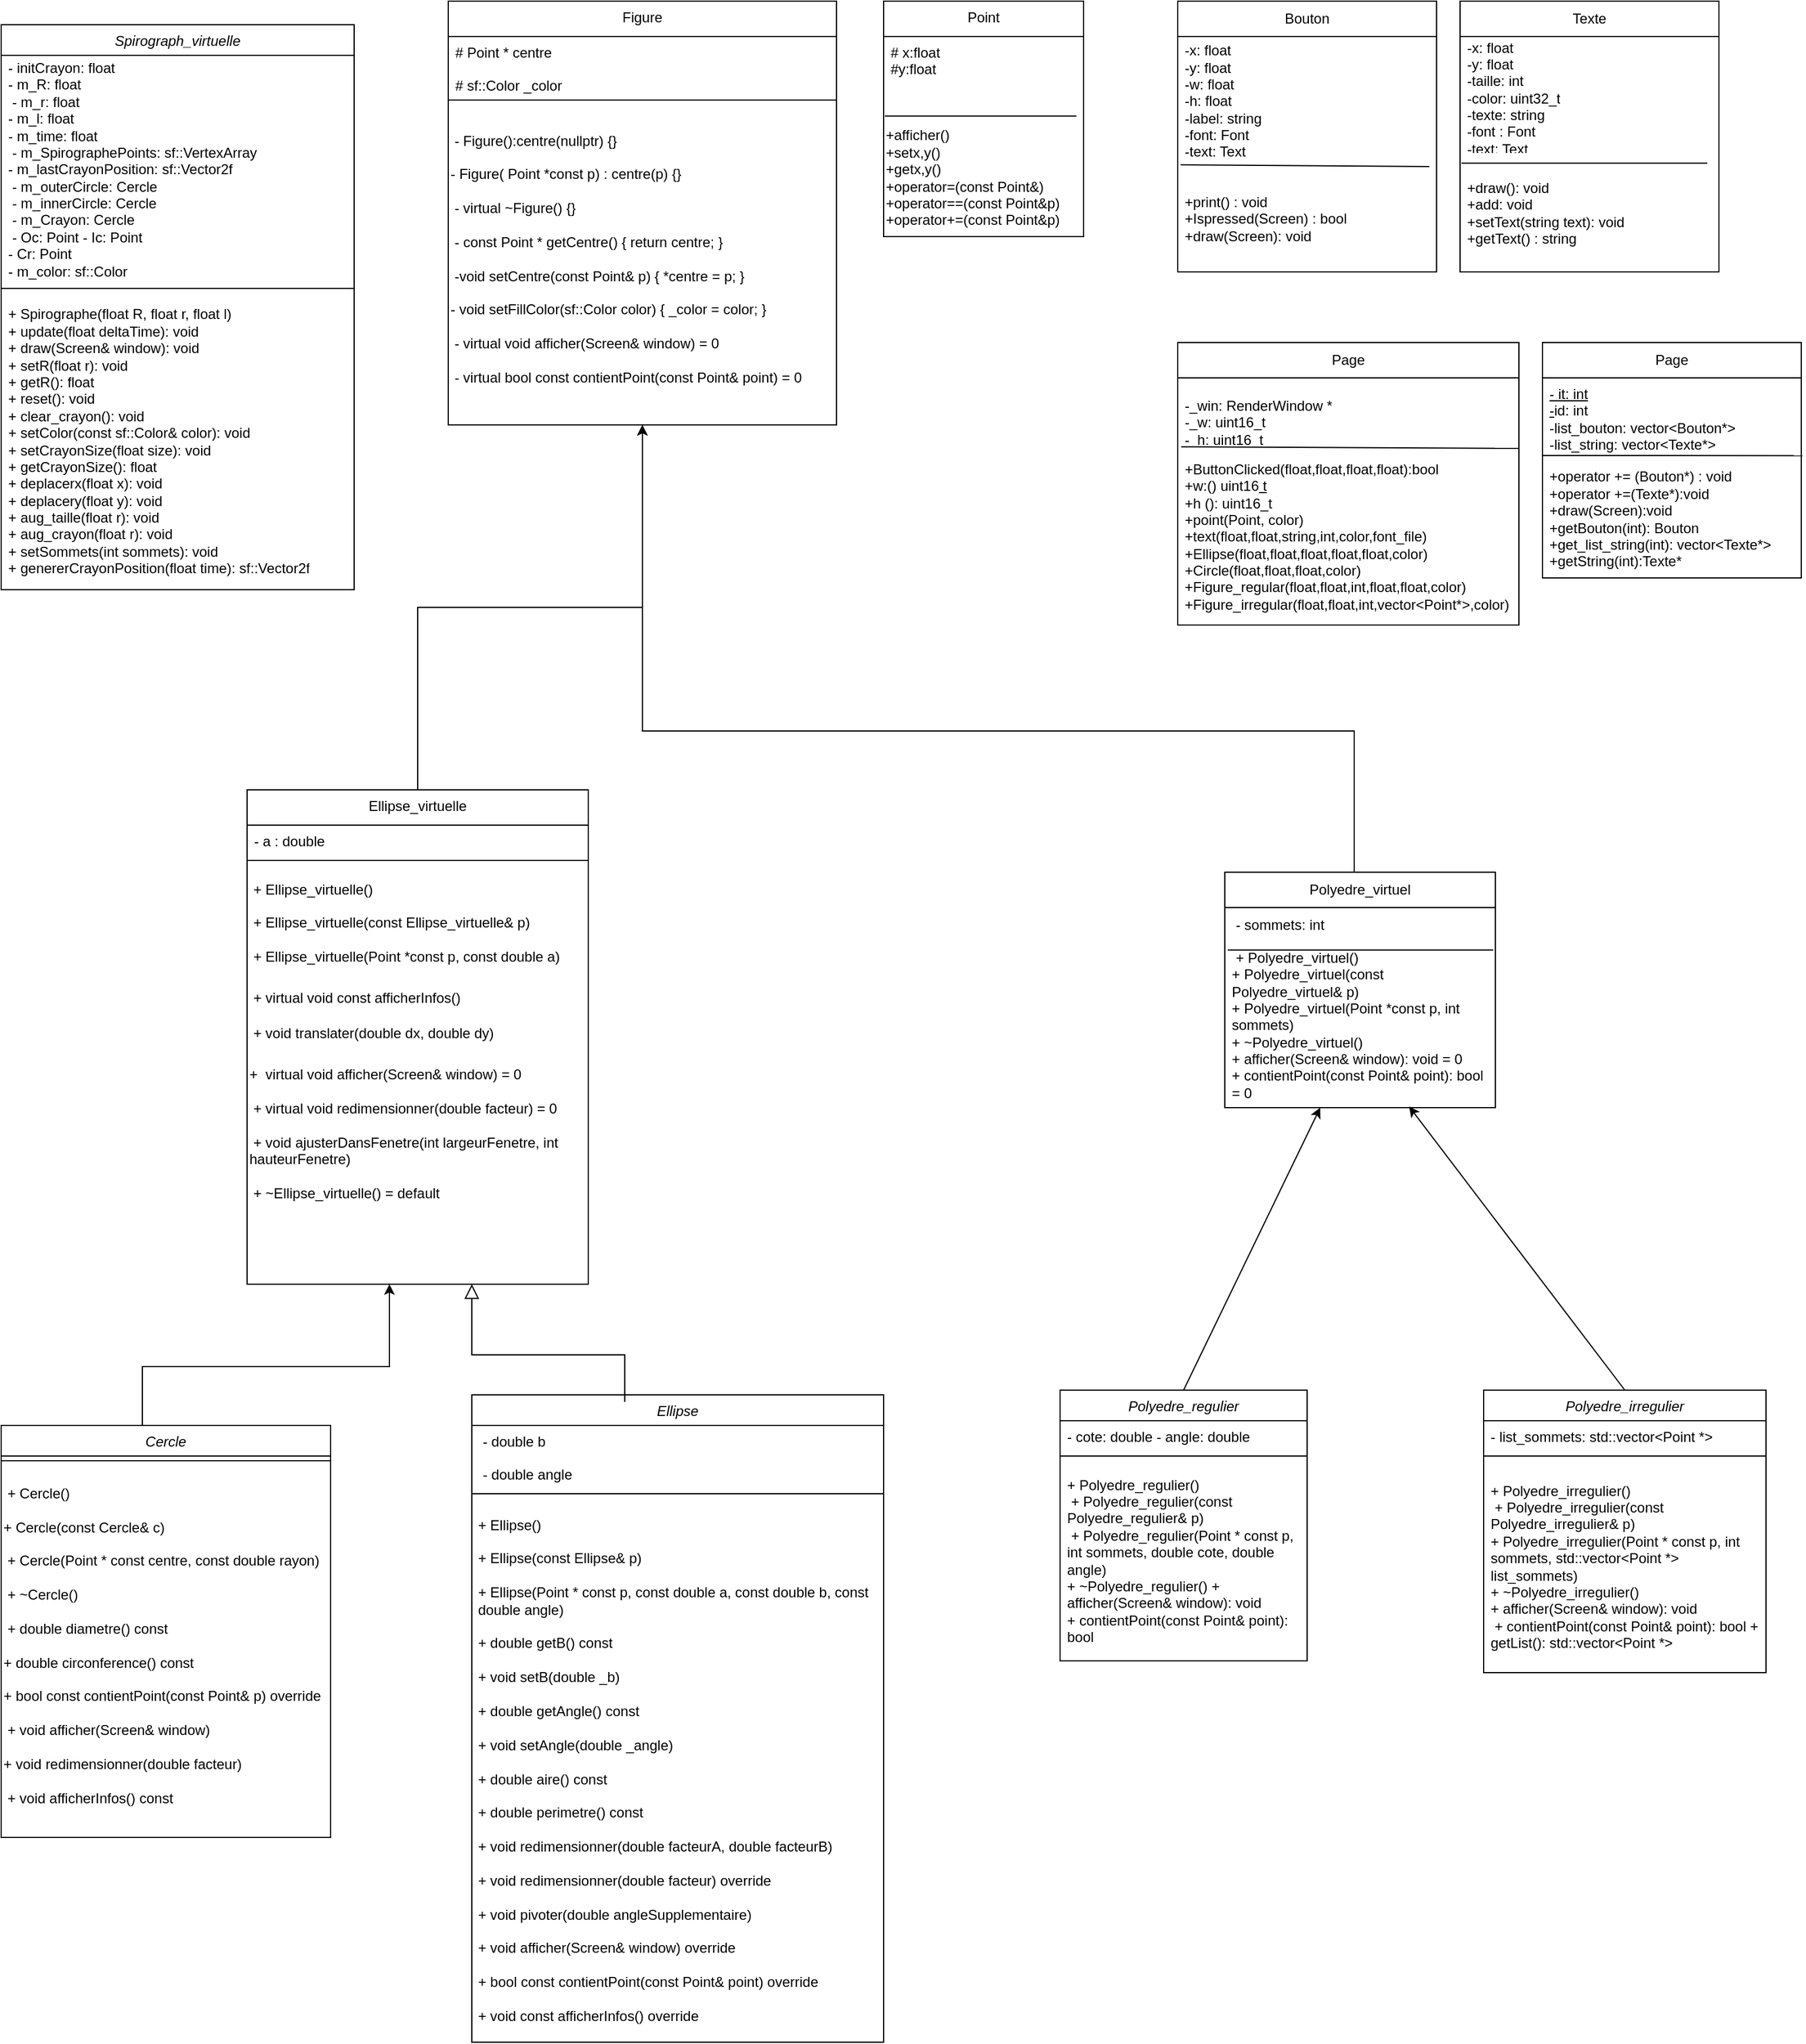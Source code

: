 <mxfile version="26.0.6">
  <diagram id="C5RBs43oDa-KdzZeNtuy" name="Page-1">
    <mxGraphModel dx="652" dy="792" grid="1" gridSize="10" guides="1" tooltips="1" connect="1" arrows="1" fold="1" page="1" pageScale="1" pageWidth="827" pageHeight="1169" math="0" shadow="0">
      <root>
        <mxCell id="WIyWlLk6GJQsqaUBKTNV-0" />
        <mxCell id="WIyWlLk6GJQsqaUBKTNV-1" parent="WIyWlLk6GJQsqaUBKTNV-0" />
        <mxCell id="zkfFHV4jXpPFQw0GAbJ--0" value="Spirograph_virtuelle" style="swimlane;fontStyle=2;align=center;verticalAlign=top;childLayout=stackLayout;horizontal=1;startSize=26;horizontalStack=0;resizeParent=1;resizeLast=0;collapsible=1;marginBottom=0;rounded=0;shadow=0;strokeWidth=1;" parent="WIyWlLk6GJQsqaUBKTNV-1" vertex="1">
          <mxGeometry x="60" y="40" width="300" height="480" as="geometry">
            <mxRectangle x="230" y="140" width="160" height="26" as="alternateBounds" />
          </mxGeometry>
        </mxCell>
        <mxCell id="Yk2aVxhonurAjU0q2a2b-47" value="&lt;font style=&quot;font-size: 12px;&quot;&gt;- initCrayon: float&amp;nbsp;&lt;/font&gt;&lt;div&gt;&lt;font style=&quot;font-size: 12px;&quot;&gt;- m_R: float&lt;/font&gt;&lt;/div&gt;&lt;div&gt;&lt;font style=&quot;font-size: 12px;&quot;&gt;&amp;nbsp;- m_r: float&amp;nbsp;&lt;/font&gt;&lt;/div&gt;&lt;div&gt;&lt;font style=&quot;font-size: 12px;&quot;&gt;- m_l: float&amp;nbsp;&lt;/font&gt;&lt;/div&gt;&lt;div&gt;&lt;font style=&quot;font-size: 12px;&quot;&gt;- m_time: float&lt;/font&gt;&lt;/div&gt;&lt;div&gt;&lt;font style=&quot;font-size: 12px;&quot;&gt;&amp;nbsp;- m_SpirographePoints: sf::VertexArray&amp;nbsp;&lt;/font&gt;&lt;/div&gt;&lt;div&gt;&lt;font style=&quot;font-size: 12px;&quot;&gt;- m_lastCrayonPosition: sf::Vector2f&lt;/font&gt;&lt;/div&gt;&lt;div&gt;&lt;font style=&quot;font-size: 12px;&quot;&gt;&amp;nbsp;- m_outerCircle: Cercle&lt;/font&gt;&lt;/div&gt;&lt;div&gt;&lt;font style=&quot;font-size: 12px;&quot;&gt;&amp;nbsp;- m_innerCircle: Cercle&lt;/font&gt;&lt;/div&gt;&lt;div&gt;&lt;font style=&quot;font-size: 12px;&quot;&gt;&amp;nbsp;- m_Crayon: Cercle&lt;/font&gt;&lt;/div&gt;&lt;div&gt;&lt;font style=&quot;font-size: 12px;&quot;&gt;&amp;nbsp;- Oc: Point - Ic: Point&amp;nbsp;&lt;/font&gt;&lt;/div&gt;&lt;div&gt;&lt;font style=&quot;font-size: 12px;&quot;&gt;- Cr: Point&amp;nbsp;&lt;/font&gt;&lt;/div&gt;&lt;div&gt;&lt;font style=&quot;font-size: 12px;&quot;&gt;- m_color: sf::Color&lt;/font&gt;&lt;/div&gt;" style="text;strokeColor=none;fillColor=none;align=left;verticalAlign=middle;spacingLeft=4;spacingRight=4;overflow=hidden;points=[[0,0.5],[1,0.5]];portConstraint=eastwest;rotatable=0;whiteSpace=wrap;html=1;" vertex="1" parent="zkfFHV4jXpPFQw0GAbJ--0">
          <mxGeometry y="26" width="300" height="194" as="geometry" />
        </mxCell>
        <mxCell id="zkfFHV4jXpPFQw0GAbJ--4" value="" style="line;html=1;strokeWidth=1;align=left;verticalAlign=middle;spacingTop=-1;spacingLeft=3;spacingRight=3;rotatable=0;labelPosition=right;points=[];portConstraint=eastwest;" parent="zkfFHV4jXpPFQw0GAbJ--0" vertex="1">
          <mxGeometry y="220" width="300" height="8" as="geometry" />
        </mxCell>
        <mxCell id="Yk2aVxhonurAjU0q2a2b-48" value="&lt;font style=&quot;font-size: 12px;&quot;&gt;+ Spirographe(float R, float r, float l)&amp;nbsp;&lt;/font&gt;&lt;div&gt;&lt;font style=&quot;font-size: 12px;&quot;&gt;+ update(float deltaTime): void&amp;nbsp;&lt;/font&gt;&lt;/div&gt;&lt;div&gt;&lt;font style=&quot;font-size: 12px;&quot;&gt;+ draw(Screen&amp;amp; window): void&amp;nbsp;&lt;/font&gt;&lt;/div&gt;&lt;div&gt;&lt;font style=&quot;font-size: 12px;&quot;&gt;+ setR(float r): void&amp;nbsp;&lt;/font&gt;&lt;/div&gt;&lt;div&gt;&lt;font style=&quot;font-size: 12px;&quot;&gt;+ getR(): float&amp;nbsp;&lt;/font&gt;&lt;/div&gt;&lt;div&gt;&lt;font style=&quot;font-size: 12px;&quot;&gt;+ reset(): void&amp;nbsp;&lt;/font&gt;&lt;/div&gt;&lt;div&gt;&lt;font style=&quot;font-size: 12px;&quot;&gt;+ clear_crayon(): void&amp;nbsp;&lt;/font&gt;&lt;/div&gt;&lt;div&gt;&lt;font style=&quot;font-size: 12px;&quot;&gt;+ setColor(const sf::Color&amp;amp; color): void&amp;nbsp;&lt;/font&gt;&lt;/div&gt;&lt;div&gt;&lt;font style=&quot;font-size: 12px;&quot;&gt;+ setCrayonSize(float size): void&amp;nbsp;&lt;/font&gt;&lt;/div&gt;&lt;div&gt;&lt;font style=&quot;font-size: 12px;&quot;&gt;+ getCrayonSize(): float&amp;nbsp;&lt;/font&gt;&lt;/div&gt;&lt;div&gt;&lt;font style=&quot;font-size: 12px;&quot;&gt;+ deplacerx(float x): void&amp;nbsp;&lt;/font&gt;&lt;/div&gt;&lt;div&gt;&lt;font style=&quot;font-size: 12px;&quot;&gt;+ deplacery(float y): void&amp;nbsp;&lt;/font&gt;&lt;/div&gt;&lt;div&gt;&lt;font style=&quot;font-size: 12px;&quot;&gt;+ aug_taille(float r): void&amp;nbsp;&lt;/font&gt;&lt;/div&gt;&lt;div&gt;&lt;font style=&quot;font-size: 12px;&quot;&gt;+ aug_crayon(float r): void&amp;nbsp;&lt;/font&gt;&lt;/div&gt;&lt;div&gt;&lt;font style=&quot;font-size: 12px;&quot;&gt;+ setSommets(int sommets): void&amp;nbsp;&lt;/font&gt;&lt;/div&gt;&lt;div&gt;&lt;font style=&quot;font-size: 12px;&quot;&gt;+ genererCrayonPosition(float time): sf::Vector2f&lt;/font&gt;&lt;/div&gt;" style="text;strokeColor=none;fillColor=none;align=left;verticalAlign=middle;spacingLeft=4;spacingRight=4;overflow=hidden;points=[[0,0.5],[1,0.5]];portConstraint=eastwest;rotatable=0;whiteSpace=wrap;html=1;" vertex="1" parent="zkfFHV4jXpPFQw0GAbJ--0">
          <mxGeometry y="228" width="300" height="252" as="geometry" />
        </mxCell>
        <mxCell id="zkfFHV4jXpPFQw0GAbJ--17" value="Figure" style="swimlane;fontStyle=0;align=center;verticalAlign=top;childLayout=stackLayout;horizontal=1;startSize=30;horizontalStack=0;resizeParent=1;resizeLast=0;collapsible=1;marginBottom=0;rounded=0;shadow=0;strokeWidth=1;" parent="WIyWlLk6GJQsqaUBKTNV-1" vertex="1">
          <mxGeometry x="440" y="20" width="330" height="360" as="geometry">
            <mxRectangle x="550" y="140" width="160" height="26" as="alternateBounds" />
          </mxGeometry>
        </mxCell>
        <mxCell id="GV9wKH8Hu66Jm4WteEqG-0" value="# Point * centre&#xa;&#xa;# sf::Color _color  &#xa;" style="text;align=left;verticalAlign=top;spacingLeft=4;spacingRight=4;overflow=hidden;rotatable=0;points=[[0,0.5],[1,0.5]];portConstraint=eastwest;" parent="zkfFHV4jXpPFQw0GAbJ--17" vertex="1">
          <mxGeometry y="30" width="330" height="50" as="geometry" />
        </mxCell>
        <mxCell id="zkfFHV4jXpPFQw0GAbJ--23" value="" style="line;html=1;strokeWidth=1;align=left;verticalAlign=middle;spacingTop=-1;spacingLeft=3;spacingRight=3;rotatable=0;labelPosition=right;points=[];portConstraint=eastwest;" parent="zkfFHV4jXpPFQw0GAbJ--17" vertex="1">
          <mxGeometry y="80" width="330" height="8" as="geometry" />
        </mxCell>
        <mxCell id="TqE--26rtmZtrufejqhl-34" value="&lt;div&gt;&amp;nbsp;-&amp;nbsp;&lt;span style=&quot;background-color: transparent; color: light-dark(rgb(0, 0, 0), rgb(255, 255, 255));&quot;&gt;Figure():centre(nullptr) {}&lt;/span&gt;&lt;/div&gt;&lt;div&gt;&amp;nbsp;&lt;/div&gt;&lt;div&gt;- Figure( Point *const p) : centre(p) {}&lt;/div&gt;&lt;div&gt;&lt;br&gt;&lt;/div&gt;&lt;div&gt;&amp;nbsp;- virtual ~Figure() {}&lt;/div&gt;&lt;div&gt;&lt;br&gt;&lt;/div&gt;&lt;div&gt;&amp;nbsp;-&lt;span style=&quot;background-color: transparent; color: light-dark(rgb(0, 0, 0), rgb(255, 255, 255));&quot;&gt;&amp;nbsp;&lt;/span&gt;&lt;span style=&quot;background-color: transparent; color: light-dark(rgb(0, 0, 0), rgb(255, 255, 255));&quot;&gt;const Point * getCentre() { return centre; }&lt;/span&gt;&lt;/div&gt;&lt;div&gt;&amp;nbsp;&lt;/div&gt;&lt;div&gt;&amp;nbsp;-void setCentre(const Point&amp;amp; p) { *centre = p; }&lt;/div&gt;&lt;div&gt;&amp;nbsp;&lt;/div&gt;&lt;div&gt;- void setFillColor(sf::Color color) { _color = color; }&lt;/div&gt;&lt;div&gt;&lt;br&gt;&lt;/div&gt;&lt;div&gt;&amp;nbsp;- virtual void afficher(Screen&amp;amp; window) = 0&lt;/div&gt;&lt;div&gt;&lt;br&gt;&lt;/div&gt;&lt;div&gt;&amp;nbsp;- virtual bool const contientPoint(const Point&amp;amp; point) = 0&lt;/div&gt;" style="text;html=1;align=left;verticalAlign=middle;whiteSpace=wrap;rounded=0;" parent="zkfFHV4jXpPFQw0GAbJ--17" vertex="1">
          <mxGeometry y="88" width="330" height="262" as="geometry" />
        </mxCell>
        <mxCell id="TUDsm-XgNNnCpX9dQ1m_-4" value="Ellipse" style="swimlane;fontStyle=2;align=center;verticalAlign=top;childLayout=stackLayout;horizontal=1;startSize=26;horizontalStack=0;resizeParent=1;resizeLast=0;collapsible=1;marginBottom=0;rounded=0;shadow=0;strokeWidth=1;" parent="WIyWlLk6GJQsqaUBKTNV-1" vertex="1">
          <mxGeometry x="460" y="1204" width="350" height="550" as="geometry">
            <mxRectangle x="230" y="140" width="160" height="26" as="alternateBounds" />
          </mxGeometry>
        </mxCell>
        <mxCell id="TUDsm-XgNNnCpX9dQ1m_-5" value=" - double b&#xa; &#xa; - double angle " style="text;align=left;verticalAlign=top;spacingLeft=4;spacingRight=4;overflow=hidden;rotatable=0;points=[[0,0.5],[1,0.5]];portConstraint=eastwest;" parent="TUDsm-XgNNnCpX9dQ1m_-4" vertex="1">
          <mxGeometry y="26" width="350" height="54" as="geometry" />
        </mxCell>
        <mxCell id="TUDsm-XgNNnCpX9dQ1m_-26" value="" style="endArrow=block;endSize=10;endFill=0;shadow=0;strokeWidth=1;rounded=0;curved=0;edgeStyle=elbowEdgeStyle;elbow=vertical;" parent="TUDsm-XgNNnCpX9dQ1m_-4" edge="1">
          <mxGeometry width="160" relative="1" as="geometry">
            <mxPoint x="130" y="6" as="sourcePoint" />
            <mxPoint y="-94" as="targetPoint" />
            <Array as="points">
              <mxPoint x="55" y="-34" />
              <mxPoint x="25" y="-534" />
            </Array>
          </mxGeometry>
        </mxCell>
        <mxCell id="TUDsm-XgNNnCpX9dQ1m_-9" value="" style="line;html=1;strokeWidth=1;align=left;verticalAlign=middle;spacingTop=-1;spacingLeft=3;spacingRight=3;rotatable=0;labelPosition=right;points=[];portConstraint=eastwest;" parent="TUDsm-XgNNnCpX9dQ1m_-4" vertex="1">
          <mxGeometry y="80" width="350" height="8" as="geometry" />
        </mxCell>
        <mxCell id="TqE--26rtmZtrufejqhl-29" value="&lt;div&gt;&amp;nbsp;+ Ellipse()&lt;/div&gt;&lt;div&gt;&lt;br&gt;&lt;/div&gt;&lt;div&gt;&amp;nbsp;+ Ellipse(const Ellipse&amp;amp; p)&lt;/div&gt;&lt;div&gt;&lt;br&gt;&lt;/div&gt;&lt;div&gt;&amp;nbsp;+ Ellipse(Point * const p, const double a, const double b, const&amp;nbsp; &amp;nbsp;double angle)&lt;/div&gt;&lt;div&gt;&lt;br&gt;&lt;/div&gt;&lt;div&gt;&lt;span style=&quot;background-color: transparent; color: light-dark(rgb(0, 0, 0), rgb(255, 255, 255));&quot;&gt;&amp;nbsp;+ double getB() const&lt;/span&gt;&lt;/div&gt;&lt;div&gt;&lt;br&gt;&lt;/div&gt;&lt;div&gt;&amp;nbsp;+ void setB(double _b)&lt;/div&gt;&lt;div&gt;&lt;br&gt;&lt;/div&gt;&lt;div&gt;&amp;nbsp;+ double getAngle() const&lt;/div&gt;&lt;div&gt;&lt;br&gt;&lt;/div&gt;&lt;div&gt;&amp;nbsp;+ void setAngle(double _angle)&lt;/div&gt;&lt;div&gt;&lt;span style=&quot;background-color: transparent; color: light-dark(rgb(0, 0, 0), rgb(255, 255, 255));&quot;&gt;&lt;br&gt;&lt;/span&gt;&lt;/div&gt;&lt;div&gt;&lt;span style=&quot;background-color: transparent; color: light-dark(rgb(0, 0, 0), rgb(255, 255, 255));&quot;&gt;&amp;nbsp;+ double aire() const&lt;/span&gt;&lt;/div&gt;&lt;div&gt;&lt;br&gt;&lt;/div&gt;&lt;div&gt;&amp;nbsp;+ double perimetre() const&lt;/div&gt;&lt;div&gt;&lt;br&gt;&lt;/div&gt;&lt;div&gt;&amp;nbsp;+ void redimensionner(double facteurA, double facteurB)&lt;/div&gt;&lt;div&gt;&lt;br&gt;&lt;/div&gt;&lt;div&gt;&amp;nbsp;+ void redimensionner(double facteur) override&lt;/div&gt;&lt;div&gt;&lt;br&gt;&lt;/div&gt;&lt;div&gt;&amp;nbsp;+ void pivoter(double angleSupplementaire)&lt;/div&gt;&lt;div&gt;&lt;br&gt;&lt;/div&gt;&lt;div&gt;&amp;nbsp;+ void afficher(Screen&amp;amp; window) override&lt;/div&gt;&lt;div&gt;&lt;br&gt;&lt;/div&gt;&lt;div&gt;&amp;nbsp;+ bool const contientPoint(const Point&amp;amp; point) override&lt;/div&gt;&lt;div&gt;&lt;br&gt;&lt;/div&gt;&lt;div&gt;&amp;nbsp;+ void const afficherInfos() override&lt;/div&gt;" style="text;html=1;align=left;verticalAlign=middle;whiteSpace=wrap;rounded=0;" parent="TUDsm-XgNNnCpX9dQ1m_-4" vertex="1">
          <mxGeometry y="88" width="350" height="462" as="geometry" />
        </mxCell>
        <mxCell id="TUDsm-XgNNnCpX9dQ1m_-42" style="edgeStyle=orthogonalEdgeStyle;rounded=0;orthogonalLoop=1;jettySize=auto;html=1;exitX=0.425;exitY=0.001;exitDx=0;exitDy=0;exitPerimeter=0;" parent="WIyWlLk6GJQsqaUBKTNV-1" source="TUDsm-XgNNnCpX9dQ1m_-11" edge="1">
          <mxGeometry relative="1" as="geometry">
            <mxPoint x="390" y="1110" as="targetPoint" />
            <Array as="points">
              <mxPoint x="180" y="1180" />
              <mxPoint x="390" y="1180" />
            </Array>
            <mxPoint x="180" y="1210" as="sourcePoint" />
          </mxGeometry>
        </mxCell>
        <mxCell id="TUDsm-XgNNnCpX9dQ1m_-11" value="Cercle" style="swimlane;fontStyle=2;align=center;verticalAlign=top;childLayout=stackLayout;horizontal=1;startSize=26;horizontalStack=0;resizeParent=1;resizeLast=0;collapsible=1;marginBottom=0;rounded=0;shadow=0;strokeWidth=1;" parent="WIyWlLk6GJQsqaUBKTNV-1" vertex="1">
          <mxGeometry x="60" y="1230" width="280" height="350" as="geometry">
            <mxRectangle x="230" y="140" width="160" height="26" as="alternateBounds" />
          </mxGeometry>
        </mxCell>
        <mxCell id="TUDsm-XgNNnCpX9dQ1m_-13" value="" style="line;html=1;strokeWidth=1;align=left;verticalAlign=middle;spacingTop=-1;spacingLeft=3;spacingRight=3;rotatable=0;labelPosition=right;points=[];portConstraint=eastwest;" parent="TUDsm-XgNNnCpX9dQ1m_-11" vertex="1">
          <mxGeometry y="26" width="280" height="8" as="geometry" />
        </mxCell>
        <mxCell id="TqE--26rtmZtrufejqhl-30" value="&lt;div&gt;&amp;nbsp;&lt;span style=&quot;background-color: transparent; color: light-dark(rgb(0, 0, 0), rgb(255, 255, 255));&quot;&gt;+ Cercle()&lt;/span&gt;&lt;/div&gt;&lt;div&gt;&amp;nbsp;&lt;/div&gt;&lt;div&gt;+ Cercle(const Cercle&amp;amp; c)&lt;/div&gt;&lt;div&gt;&lt;br&gt;&lt;/div&gt;&lt;div&gt;&amp;nbsp;+ Cercle(Point * const centre, const double rayon)&lt;/div&gt;&lt;div&gt;&lt;br&gt;&lt;/div&gt;&lt;div&gt;&amp;nbsp;+ ~Cercle()&lt;/div&gt;&lt;div&gt;&lt;div&gt;&lt;br&gt;&lt;/div&gt;&lt;div&gt;&amp;nbsp;+ double diametre() const&lt;/div&gt;&lt;div&gt;&amp;nbsp;&lt;/div&gt;&lt;div&gt;+ double circonference() const&lt;/div&gt;&lt;div&gt;&amp;nbsp;&lt;/div&gt;&lt;div&gt;+ bool const contientPoint(const Point&amp;amp; p) override&lt;/div&gt;&lt;/div&gt;&lt;div&gt;&lt;div&gt;&lt;br&gt;&lt;/div&gt;&lt;div&gt;&amp;nbsp;+ void afficher(Screen&amp;amp; window)&lt;/div&gt;&lt;div&gt;&lt;span style=&quot;background-color: transparent; color: light-dark(rgb(0, 0, 0), rgb(255, 255, 255));&quot;&gt;&amp;nbsp;&lt;/span&gt;&lt;/div&gt;&lt;div&gt;&lt;span style=&quot;background-color: transparent; color: light-dark(rgb(0, 0, 0), rgb(255, 255, 255));&quot;&gt;+ void redimensionner(double facteur)&lt;/span&gt;&lt;/div&gt;&lt;div&gt;&lt;span style=&quot;background-color: transparent; color: light-dark(rgb(0, 0, 0), rgb(255, 255, 255));&quot;&gt;&lt;br&gt;&lt;/span&gt;&lt;/div&gt;&lt;div&gt;&lt;span style=&quot;background-color: transparent; color: light-dark(rgb(0, 0, 0), rgb(255, 255, 255));&quot;&gt;&amp;nbsp;+ void afficherInfos() const&lt;/span&gt;&lt;/div&gt;&lt;/div&gt;" style="text;html=1;align=left;verticalAlign=middle;whiteSpace=wrap;rounded=0;" parent="TUDsm-XgNNnCpX9dQ1m_-11" vertex="1">
          <mxGeometry y="34" width="280" height="306" as="geometry" />
        </mxCell>
        <mxCell id="TUDsm-XgNNnCpX9dQ1m_-37" value="Point" style="swimlane;fontStyle=0;align=center;verticalAlign=top;childLayout=stackLayout;horizontal=1;startSize=30;horizontalStack=0;resizeParent=1;resizeLast=0;collapsible=1;marginBottom=0;rounded=0;shadow=0;strokeWidth=1;" parent="WIyWlLk6GJQsqaUBKTNV-1" vertex="1">
          <mxGeometry x="810" y="20" width="170" height="200" as="geometry">
            <mxRectangle x="550" y="140" width="160" height="26" as="alternateBounds" />
          </mxGeometry>
        </mxCell>
        <mxCell id="TUDsm-XgNNnCpX9dQ1m_-38" value="# x:float&#xa;#y:float" style="text;align=left;verticalAlign=top;spacingLeft=4;spacingRight=4;overflow=hidden;rotatable=0;points=[[0,0.5],[1,0.5]];portConstraint=eastwest;" parent="TUDsm-XgNNnCpX9dQ1m_-37" vertex="1">
          <mxGeometry y="30" width="170" height="70" as="geometry" />
        </mxCell>
        <mxCell id="Yk2aVxhonurAjU0q2a2b-14" value="+afficher()&lt;div&gt;+setx,y()&lt;/div&gt;&lt;div&gt;+getx,y()&lt;/div&gt;&lt;div&gt;+operator=(const Point&amp;amp;)&lt;/div&gt;&lt;div&gt;+operator==(const Point&amp;amp;p)&lt;/div&gt;&lt;div&gt;+operator+=(const Point&amp;amp;p)&lt;/div&gt;" style="text;html=1;align=left;verticalAlign=middle;resizable=0;points=[];autosize=1;strokeColor=none;fillColor=none;" vertex="1" parent="TUDsm-XgNNnCpX9dQ1m_-37">
          <mxGeometry y="100" width="170" height="100" as="geometry" />
        </mxCell>
        <mxCell id="Yk2aVxhonurAjU0q2a2b-45" value="" style="endArrow=none;html=1;rounded=0;exitX=0.006;exitY=-0.024;exitDx=0;exitDy=0;exitPerimeter=0;entryX=0.964;entryY=-0.024;entryDx=0;entryDy=0;entryPerimeter=0;" edge="1" parent="TUDsm-XgNNnCpX9dQ1m_-37" source="Yk2aVxhonurAjU0q2a2b-14" target="Yk2aVxhonurAjU0q2a2b-14">
          <mxGeometry width="50" height="50" relative="1" as="geometry">
            <mxPoint x="370" y="410" as="sourcePoint" />
            <mxPoint x="420" y="360" as="targetPoint" />
          </mxGeometry>
        </mxCell>
        <mxCell id="_BAvB3OfVpKcY2HnQEDT-3" value="Polyedre_irregulier" style="swimlane;fontStyle=2;align=center;verticalAlign=top;childLayout=stackLayout;horizontal=1;startSize=26;horizontalStack=0;resizeParent=1;resizeLast=0;collapsible=1;marginBottom=0;rounded=0;shadow=0;strokeWidth=1;" parent="WIyWlLk6GJQsqaUBKTNV-1" vertex="1">
          <mxGeometry x="1320" y="1200" width="240" height="240" as="geometry">
            <mxRectangle x="230" y="140" width="160" height="26" as="alternateBounds" />
          </mxGeometry>
        </mxCell>
        <mxCell id="_BAvB3OfVpKcY2HnQEDT-4" value="- list_sommets: std::vector&lt;Point *&gt;" style="text;align=left;verticalAlign=top;spacingLeft=4;spacingRight=4;overflow=hidden;rotatable=0;points=[[0,0.5],[1,0.5]];portConstraint=eastwest;" parent="_BAvB3OfVpKcY2HnQEDT-3" vertex="1">
          <mxGeometry y="26" width="240" height="26" as="geometry" />
        </mxCell>
        <mxCell id="_BAvB3OfVpKcY2HnQEDT-5" value="" style="line;html=1;strokeWidth=1;align=left;verticalAlign=middle;spacingTop=-1;spacingLeft=3;spacingRight=3;rotatable=0;labelPosition=right;points=[];portConstraint=eastwest;" parent="_BAvB3OfVpKcY2HnQEDT-3" vertex="1">
          <mxGeometry y="52" width="240" height="8" as="geometry" />
        </mxCell>
        <mxCell id="Yk2aVxhonurAjU0q2a2b-40" value="&lt;font style=&quot;font-size: 12px;&quot;&gt;+ Polyedre_irregulier()&lt;/font&gt;&lt;div&gt;&lt;font style=&quot;font-size: 12px;&quot;&gt;&amp;nbsp;+ Polyedre_irregulier(const Polyedre_irregulier&amp;amp; p)&amp;nbsp;&lt;/font&gt;&lt;/div&gt;&lt;div&gt;&lt;font style=&quot;font-size: 12px;&quot;&gt;+ Polyedre_irregulier(Point * const p, int sommets, std::vector&amp;lt;Point *&amp;gt; list_sommets)&amp;nbsp;&lt;/font&gt;&lt;/div&gt;&lt;div&gt;&lt;font style=&quot;font-size: 12px;&quot;&gt;+ ~Polyedre_irregulier()&amp;nbsp;&lt;/font&gt;&lt;/div&gt;&lt;div&gt;&lt;font style=&quot;font-size: 12px;&quot;&gt;+ afficher(Screen&amp;amp; window): void&lt;/font&gt;&lt;/div&gt;&lt;div&gt;&lt;font style=&quot;font-size: 12px;&quot;&gt;&amp;nbsp;+ contientPoint(const Point&amp;amp; point): bool + getList(): std::vector&amp;lt;Point *&amp;gt;&lt;/font&gt;&lt;/div&gt;" style="text;strokeColor=none;fillColor=none;align=left;verticalAlign=middle;spacingLeft=4;spacingRight=4;overflow=hidden;points=[[0,0.5],[1,0.5]];portConstraint=eastwest;rotatable=0;whiteSpace=wrap;html=1;" vertex="1" parent="_BAvB3OfVpKcY2HnQEDT-3">
          <mxGeometry y="60" width="240" height="180" as="geometry" />
        </mxCell>
        <mxCell id="Yk2aVxhonurAjU0q2a2b-36" style="edgeStyle=none;rounded=0;orthogonalLoop=1;jettySize=auto;html=1;exitX=0.5;exitY=0;exitDx=0;exitDy=0;" edge="1" parent="WIyWlLk6GJQsqaUBKTNV-1" source="_BAvB3OfVpKcY2HnQEDT-6" target="Yk2aVxhonurAjU0q2a2b-19">
          <mxGeometry relative="1" as="geometry" />
        </mxCell>
        <mxCell id="_BAvB3OfVpKcY2HnQEDT-6" value="Polyedre_regulier" style="swimlane;fontStyle=2;align=center;verticalAlign=top;childLayout=stackLayout;horizontal=1;startSize=26;horizontalStack=0;resizeParent=1;resizeLast=0;collapsible=1;marginBottom=0;rounded=0;shadow=0;strokeWidth=1;" parent="WIyWlLk6GJQsqaUBKTNV-1" vertex="1">
          <mxGeometry x="960" y="1200" width="210" height="230" as="geometry">
            <mxRectangle x="230" y="140" width="160" height="26" as="alternateBounds" />
          </mxGeometry>
        </mxCell>
        <mxCell id="_BAvB3OfVpKcY2HnQEDT-7" value="- cote: double - angle: double &#xa;" style="text;align=left;verticalAlign=top;spacingLeft=4;spacingRight=4;overflow=hidden;rotatable=0;points=[[0,0.5],[1,0.5]];portConstraint=eastwest;" parent="_BAvB3OfVpKcY2HnQEDT-6" vertex="1">
          <mxGeometry y="26" width="210" height="26" as="geometry" />
        </mxCell>
        <mxCell id="_BAvB3OfVpKcY2HnQEDT-8" value="" style="line;html=1;strokeWidth=1;align=left;verticalAlign=middle;spacingTop=-1;spacingLeft=3;spacingRight=3;rotatable=0;labelPosition=right;points=[];portConstraint=eastwest;" parent="_BAvB3OfVpKcY2HnQEDT-6" vertex="1">
          <mxGeometry y="52" width="210" height="8" as="geometry" />
        </mxCell>
        <mxCell id="Yk2aVxhonurAjU0q2a2b-39" value="&lt;div&gt;&lt;font style=&quot;font-size: 12px;&quot;&gt;+ Polyedre_regulier()&lt;/font&gt;&lt;/div&gt;&lt;div&gt;&lt;font style=&quot;font-size: 12px;&quot;&gt;&amp;nbsp;+ Polyedre_regulier(const Polyedre_regulier&amp;amp; p)&lt;/font&gt;&lt;/div&gt;&lt;div&gt;&lt;font style=&quot;font-size: 12px;&quot;&gt;&amp;nbsp;+ Polyedre_regulier(Point * const p, int sommets, double cote, double angle)&amp;nbsp;&lt;/font&gt;&lt;/div&gt;&lt;div&gt;&lt;font style=&quot;font-size: 12px;&quot;&gt;+ ~Polyedre_regulier() + afficher(Screen&amp;amp; window): void&amp;nbsp;&lt;/font&gt;&lt;/div&gt;&lt;div&gt;&lt;font style=&quot;font-size: 12px;&quot;&gt;+ contientPoint(const Point&amp;amp; point): bool&lt;/font&gt;&lt;/div&gt;" style="text;strokeColor=none;fillColor=none;align=left;verticalAlign=middle;spacingLeft=4;spacingRight=4;overflow=hidden;points=[[0,0.5],[1,0.5]];portConstraint=eastwest;rotatable=0;whiteSpace=wrap;html=1;" vertex="1" parent="_BAvB3OfVpKcY2HnQEDT-6">
          <mxGeometry y="60" width="210" height="170" as="geometry" />
        </mxCell>
        <mxCell id="_BAvB3OfVpKcY2HnQEDT-36" style="edgeStyle=orthogonalEdgeStyle;rounded=0;orthogonalLoop=1;jettySize=auto;html=1;exitX=0.5;exitY=0;exitDx=0;exitDy=0;entryX=0.5;entryY=1;entryDx=0;entryDy=0;" parent="WIyWlLk6GJQsqaUBKTNV-1" source="_BAvB3OfVpKcY2HnQEDT-19" target="zkfFHV4jXpPFQw0GAbJ--17" edge="1">
          <mxGeometry relative="1" as="geometry" />
        </mxCell>
        <mxCell id="_BAvB3OfVpKcY2HnQEDT-19" value="Ellipse_virtuelle" style="swimlane;fontStyle=0;align=center;verticalAlign=top;childLayout=stackLayout;horizontal=1;startSize=30;horizontalStack=0;resizeParent=1;resizeLast=0;collapsible=1;marginBottom=0;rounded=0;shadow=0;strokeWidth=1;" parent="WIyWlLk6GJQsqaUBKTNV-1" vertex="1">
          <mxGeometry x="269" y="690" width="290" height="420" as="geometry">
            <mxRectangle x="550" y="140" width="160" height="26" as="alternateBounds" />
          </mxGeometry>
        </mxCell>
        <mxCell id="_BAvB3OfVpKcY2HnQEDT-20" value="- a : double" style="text;align=left;verticalAlign=top;spacingLeft=4;spacingRight=4;overflow=hidden;rotatable=0;points=[[0,0.5],[1,0.5]];portConstraint=eastwest;" parent="_BAvB3OfVpKcY2HnQEDT-19" vertex="1">
          <mxGeometry y="30" width="290" height="26" as="geometry" />
        </mxCell>
        <mxCell id="_BAvB3OfVpKcY2HnQEDT-21" value="" style="line;html=1;strokeWidth=1;align=left;verticalAlign=middle;spacingTop=-1;spacingLeft=3;spacingRight=3;rotatable=0;labelPosition=right;points=[];portConstraint=eastwest;" parent="_BAvB3OfVpKcY2HnQEDT-19" vertex="1">
          <mxGeometry y="56" width="290" height="8" as="geometry" />
        </mxCell>
        <mxCell id="TqE--26rtmZtrufejqhl-24" value="&lt;div&gt;&amp;nbsp;+ Ellipse_virtuelle()&lt;/div&gt;&lt;div&gt;&lt;br&gt;&lt;/div&gt;&lt;div&gt;&amp;nbsp;+ Ellipse_virtuelle(const Ellipse_virtuelle&amp;amp; p)&lt;/div&gt;&lt;div&gt;&lt;br&gt;&lt;/div&gt;&lt;div&gt;&amp;nbsp;+ Ellipse_virtuelle(Point *const p, const double a)&lt;/div&gt;" style="text;html=1;align=left;verticalAlign=middle;whiteSpace=wrap;rounded=0;" parent="_BAvB3OfVpKcY2HnQEDT-19" vertex="1">
          <mxGeometry y="64" width="290" height="98" as="geometry" />
        </mxCell>
        <mxCell id="TqE--26rtmZtrufejqhl-18" value="&amp;nbsp;+ virtual void const afficherInfos()" style="text;html=1;align=left;verticalAlign=middle;whiteSpace=wrap;rounded=0;" parent="_BAvB3OfVpKcY2HnQEDT-19" vertex="1">
          <mxGeometry y="162" width="290" height="30" as="geometry" />
        </mxCell>
        <mxCell id="TqE--26rtmZtrufejqhl-14" value="&amp;nbsp;+ void translater(double dx, double dy)" style="text;html=1;align=left;verticalAlign=middle;whiteSpace=wrap;rounded=0;" parent="_BAvB3OfVpKcY2HnQEDT-19" vertex="1">
          <mxGeometry y="192" width="290" height="30" as="geometry" />
        </mxCell>
        <mxCell id="TqE--26rtmZtrufejqhl-25" value="&lt;div&gt;&lt;span style=&quot;background-color: transparent; color: light-dark(rgb(0, 0, 0), rgb(255, 255, 255));&quot;&gt;&lt;br&gt;&lt;/span&gt;&lt;/div&gt;&lt;div&gt;&lt;span style=&quot;background-color: transparent; color: light-dark(rgb(0, 0, 0), rgb(255, 255, 255));&quot;&gt;+&amp;nbsp; virtual void afficher(Screen&amp;amp; window) = 0&lt;/span&gt;&lt;/div&gt;&lt;div&gt;&lt;br&gt;&lt;/div&gt;&lt;div&gt;&amp;nbsp;+ virtual void redimensionner(double facteur) = 0&lt;/div&gt;&lt;div&gt;&amp;nbsp;&lt;/div&gt;&lt;div&gt;&amp;nbsp;+ void ajusterDansFenetre(int largeurFenetre, int hauteurFenetre)&lt;/div&gt;&lt;div&gt;&amp;nbsp;&lt;/div&gt;&lt;div&gt;&amp;nbsp;+ ~Ellipse_virtuelle() = default&lt;/div&gt;" style="text;html=1;align=left;verticalAlign=middle;whiteSpace=wrap;rounded=0;" parent="_BAvB3OfVpKcY2HnQEDT-19" vertex="1">
          <mxGeometry y="222" width="290" height="126" as="geometry" />
        </mxCell>
        <mxCell id="Yk2aVxhonurAjU0q2a2b-0" value="Bouton" style="swimlane;fontStyle=0;childLayout=stackLayout;horizontal=1;startSize=30;horizontalStack=0;resizeParent=1;resizeParentMax=0;resizeLast=0;collapsible=1;marginBottom=0;whiteSpace=wrap;html=1;" vertex="1" parent="WIyWlLk6GJQsqaUBKTNV-1">
          <mxGeometry x="1060" y="20" width="220" height="230" as="geometry" />
        </mxCell>
        <mxCell id="Yk2aVxhonurAjU0q2a2b-1" value="-x: float&lt;div&gt;-y: float&lt;/div&gt;&lt;div&gt;-w: float&lt;/div&gt;&lt;div&gt;-h: float&lt;/div&gt;&lt;div&gt;-label: string&lt;/div&gt;&lt;div&gt;-font: Font&lt;/div&gt;&lt;div&gt;-text: Text&lt;/div&gt;" style="text;strokeColor=none;fillColor=none;align=left;verticalAlign=middle;spacingLeft=4;spacingRight=4;overflow=hidden;points=[[0,0.5],[1,0.5]];portConstraint=eastwest;rotatable=0;whiteSpace=wrap;html=1;" vertex="1" parent="Yk2aVxhonurAjU0q2a2b-0">
          <mxGeometry y="30" width="220" height="110" as="geometry" />
        </mxCell>
        <mxCell id="Yk2aVxhonurAjU0q2a2b-2" value="+print() : void&lt;div&gt;+Ispressed(Screen) : bool&lt;/div&gt;&lt;div&gt;+draw(Screen): void&lt;/div&gt;" style="text;strokeColor=none;fillColor=none;align=left;verticalAlign=middle;spacingLeft=4;spacingRight=4;overflow=hidden;points=[[0,0.5],[1,0.5]];portConstraint=eastwest;rotatable=0;whiteSpace=wrap;html=1;" vertex="1" parent="Yk2aVxhonurAjU0q2a2b-0">
          <mxGeometry y="140" width="220" height="90" as="geometry" />
        </mxCell>
        <mxCell id="Yk2aVxhonurAjU0q2a2b-44" value="" style="endArrow=none;html=1;rounded=0;exitX=0.011;exitY=-0.011;exitDx=0;exitDy=0;exitPerimeter=0;entryX=0.972;entryY=0.005;entryDx=0;entryDy=0;entryPerimeter=0;" edge="1" parent="Yk2aVxhonurAjU0q2a2b-0" source="Yk2aVxhonurAjU0q2a2b-2" target="Yk2aVxhonurAjU0q2a2b-2">
          <mxGeometry width="50" height="50" relative="1" as="geometry">
            <mxPoint x="120" y="410" as="sourcePoint" />
            <mxPoint x="170" y="360" as="targetPoint" />
          </mxGeometry>
        </mxCell>
        <mxCell id="Yk2aVxhonurAjU0q2a2b-5" value="Texte" style="swimlane;fontStyle=0;childLayout=stackLayout;horizontal=1;startSize=30;horizontalStack=0;resizeParent=1;resizeParentMax=0;resizeLast=0;collapsible=1;marginBottom=0;whiteSpace=wrap;html=1;" vertex="1" parent="WIyWlLk6GJQsqaUBKTNV-1">
          <mxGeometry x="1300" y="20" width="220" height="230" as="geometry" />
        </mxCell>
        <mxCell id="Yk2aVxhonurAjU0q2a2b-6" value="-x: float&lt;div&gt;-y: float&lt;/div&gt;&lt;div&gt;-taille: int&lt;br&gt;&lt;/div&gt;&lt;div&gt;-color: uint32_t&lt;/div&gt;&lt;div&gt;-texte: string&lt;/div&gt;&lt;div&gt;-font : Font&lt;/div&gt;&lt;div&gt;-text: Text&lt;/div&gt;" style="text;strokeColor=none;fillColor=none;align=left;verticalAlign=middle;spacingLeft=4;spacingRight=4;overflow=hidden;points=[[0,0.5],[1,0.5]];portConstraint=eastwest;rotatable=0;whiteSpace=wrap;html=1;" vertex="1" parent="Yk2aVxhonurAjU0q2a2b-5">
          <mxGeometry y="30" width="220" height="100" as="geometry" />
        </mxCell>
        <mxCell id="Yk2aVxhonurAjU0q2a2b-7" value="+draw(): void&lt;div&gt;+add: void&lt;/div&gt;&lt;div&gt;+setText(string text): void&lt;/div&gt;&lt;div&gt;+getText() : string&lt;/div&gt;" style="text;strokeColor=none;fillColor=none;align=left;verticalAlign=middle;spacingLeft=4;spacingRight=4;overflow=hidden;points=[[0,0.5],[1,0.5]];portConstraint=eastwest;rotatable=0;whiteSpace=wrap;html=1;" vertex="1" parent="Yk2aVxhonurAjU0q2a2b-5">
          <mxGeometry y="130" width="220" height="100" as="geometry" />
        </mxCell>
        <mxCell id="Yk2aVxhonurAjU0q2a2b-46" value="" style="endArrow=none;html=1;rounded=0;exitX=0.005;exitY=0.076;exitDx=0;exitDy=0;exitPerimeter=0;entryX=0.955;entryY=0.076;entryDx=0;entryDy=0;entryPerimeter=0;" edge="1" parent="Yk2aVxhonurAjU0q2a2b-5" source="Yk2aVxhonurAjU0q2a2b-7" target="Yk2aVxhonurAjU0q2a2b-7">
          <mxGeometry width="50" height="50" relative="1" as="geometry">
            <mxPoint x="-120" y="410" as="sourcePoint" />
            <mxPoint x="-70" y="360" as="targetPoint" />
          </mxGeometry>
        </mxCell>
        <mxCell id="Yk2aVxhonurAjU0q2a2b-8" value="Page" style="swimlane;fontStyle=0;childLayout=stackLayout;horizontal=1;startSize=30;horizontalStack=0;resizeParent=1;resizeParentMax=0;resizeLast=0;collapsible=1;marginBottom=0;whiteSpace=wrap;html=1;" vertex="1" parent="WIyWlLk6GJQsqaUBKTNV-1">
          <mxGeometry x="1370" y="310" width="220" height="200" as="geometry" />
        </mxCell>
        <mxCell id="Yk2aVxhonurAjU0q2a2b-9" value="&lt;u&gt;- it: int&lt;/u&gt;&lt;div&gt;&lt;u&gt;-&lt;/u&gt;id: int&lt;/div&gt;&lt;div&gt;-list_bouton: vector&amp;lt;Bouton*&amp;gt;&lt;/div&gt;&lt;div&gt;-list_string: vector&amp;lt;Texte*&amp;gt;&lt;/div&gt;" style="text;strokeColor=none;fillColor=none;align=left;verticalAlign=middle;spacingLeft=4;spacingRight=4;overflow=hidden;points=[[0,0.5],[1,0.5]];portConstraint=eastwest;rotatable=0;whiteSpace=wrap;html=1;" vertex="1" parent="Yk2aVxhonurAjU0q2a2b-8">
          <mxGeometry y="30" width="220" height="70" as="geometry" />
        </mxCell>
        <mxCell id="Yk2aVxhonurAjU0q2a2b-10" value="&lt;div&gt;+operator += (Bouton*) : void&lt;/div&gt;&lt;div&gt;+operator +=(Texte*):void&lt;/div&gt;&lt;div&gt;+draw(Screen):void&lt;/div&gt;&lt;div&gt;+getBouton(int): Bouton&lt;/div&gt;&lt;div&gt;+get_list_string(int): vector&amp;lt;Texte*&amp;gt;&lt;/div&gt;&lt;div&gt;+getString(int):Texte*&lt;/div&gt;" style="text;strokeColor=none;fillColor=none;align=left;verticalAlign=middle;spacingLeft=4;spacingRight=4;overflow=hidden;points=[[0,0.5],[1,0.5]];portConstraint=eastwest;rotatable=0;whiteSpace=wrap;html=1;" vertex="1" parent="Yk2aVxhonurAjU0q2a2b-8">
          <mxGeometry y="100" width="220" height="100" as="geometry" />
        </mxCell>
        <mxCell id="Yk2aVxhonurAjU0q2a2b-43" value="" style="endArrow=none;html=1;rounded=0;entryX=1.005;entryY=-0.039;entryDx=0;entryDy=0;entryPerimeter=0;" edge="1" parent="Yk2aVxhonurAjU0q2a2b-8" target="Yk2aVxhonurAjU0q2a2b-10">
          <mxGeometry width="50" height="50" relative="1" as="geometry">
            <mxPoint y="96" as="sourcePoint" />
            <mxPoint x="-60" y="250" as="targetPoint" />
          </mxGeometry>
        </mxCell>
        <mxCell id="Yk2aVxhonurAjU0q2a2b-11" value="Page" style="swimlane;fontStyle=0;childLayout=stackLayout;horizontal=1;startSize=30;horizontalStack=0;resizeParent=1;resizeParentMax=0;resizeLast=0;collapsible=1;marginBottom=0;whiteSpace=wrap;html=1;" vertex="1" parent="WIyWlLk6GJQsqaUBKTNV-1">
          <mxGeometry x="1060" y="310" width="290" height="240" as="geometry" />
        </mxCell>
        <mxCell id="Yk2aVxhonurAjU0q2a2b-12" value="&lt;div&gt;&lt;br&gt;&lt;/div&gt;&lt;div&gt;-_win: RenderWindow *&lt;/div&gt;&lt;div&gt;-_w: uint16_t&lt;/div&gt;&lt;div&gt;-_h: uint16_t&lt;/div&gt;" style="text;strokeColor=none;fillColor=none;align=left;verticalAlign=middle;spacingLeft=4;spacingRight=4;overflow=hidden;points=[[0,0.5],[1,0.5]];portConstraint=eastwest;rotatable=0;whiteSpace=wrap;html=1;" vertex="1" parent="Yk2aVxhonurAjU0q2a2b-11">
          <mxGeometry y="30" width="290" height="60" as="geometry" />
        </mxCell>
        <mxCell id="Yk2aVxhonurAjU0q2a2b-42" value="" style="endArrow=none;html=1;rounded=0;exitX=0.013;exitY=0.022;exitDx=0;exitDy=0;exitPerimeter=0;entryX=1.003;entryY=0.031;entryDx=0;entryDy=0;entryPerimeter=0;" edge="1" parent="Yk2aVxhonurAjU0q2a2b-11">
          <mxGeometry width="50" height="50" relative="1" as="geometry">
            <mxPoint x="2.9" y="88.57" as="sourcePoint" />
            <mxPoint x="290.0" y="89.92" as="targetPoint" />
          </mxGeometry>
        </mxCell>
        <mxCell id="Yk2aVxhonurAjU0q2a2b-13" value="&lt;div&gt;+ButtonClicked(float,float,float,float):bool&lt;/div&gt;&lt;div&gt;&lt;div&gt;+w:() uint16&lt;u&gt;&amp;nbsp;t&lt;/u&gt;&lt;/div&gt;&lt;div&gt;+h (): uint16_t&lt;/div&gt;&lt;/div&gt;&lt;div&gt;+point(Point, color)&lt;/div&gt;&lt;div&gt;+text(float,float,string,int,color,font_file)&lt;/div&gt;&lt;div&gt;+Ellipse(float,float,float,float,float,color)&lt;/div&gt;&lt;div&gt;+Circle(float,float,float,color)&lt;/div&gt;&lt;div&gt;+Figure_regular(float,float,int,float,float,color)&lt;/div&gt;&lt;div&gt;+Figure_irregular(float,float,int,vector&amp;lt;Point*&amp;gt;,color)&lt;/div&gt;" style="text;strokeColor=none;fillColor=none;align=left;verticalAlign=middle;spacingLeft=4;spacingRight=4;overflow=hidden;points=[[0,0.5],[1,0.5]];portConstraint=eastwest;rotatable=0;whiteSpace=wrap;html=1;" vertex="1" parent="Yk2aVxhonurAjU0q2a2b-11">
          <mxGeometry y="90" width="290" height="150" as="geometry" />
        </mxCell>
        <mxCell id="Yk2aVxhonurAjU0q2a2b-22" style="edgeStyle=orthogonalEdgeStyle;rounded=0;orthogonalLoop=1;jettySize=auto;html=1;exitX=0.5;exitY=0;exitDx=0;exitDy=0;entryX=0.5;entryY=1;entryDx=0;entryDy=0;" edge="1" parent="WIyWlLk6GJQsqaUBKTNV-1" source="Yk2aVxhonurAjU0q2a2b-17" target="zkfFHV4jXpPFQw0GAbJ--17">
          <mxGeometry relative="1" as="geometry">
            <Array as="points">
              <mxPoint x="1210" y="640" />
              <mxPoint x="605" y="640" />
            </Array>
          </mxGeometry>
        </mxCell>
        <mxCell id="Yk2aVxhonurAjU0q2a2b-17" value="Polyedre_virtuel" style="swimlane;fontStyle=0;childLayout=stackLayout;horizontal=1;startSize=30;horizontalStack=0;resizeParent=1;resizeParentMax=0;resizeLast=0;collapsible=1;marginBottom=0;whiteSpace=wrap;html=1;" vertex="1" parent="WIyWlLk6GJQsqaUBKTNV-1">
          <mxGeometry x="1100" y="760" width="230" height="200" as="geometry" />
        </mxCell>
        <mxCell id="Yk2aVxhonurAjU0q2a2b-29" value="&lt;div style=&quot;white-space: nowrap; caret-color: rgb(0, 0, 0); color: rgb(0, 0, 0);&quot;&gt;&lt;span style=&quot;white-space: normal;&quot;&gt;&amp;nbsp;- sommets: int&lt;/span&gt;&lt;/div&gt;" style="text;strokeColor=none;fillColor=none;align=left;verticalAlign=middle;spacingLeft=4;spacingRight=4;overflow=hidden;points=[[0,0.5],[1,0.5]];portConstraint=eastwest;rotatable=0;whiteSpace=wrap;html=1;" vertex="1" parent="Yk2aVxhonurAjU0q2a2b-17">
          <mxGeometry y="30" width="230" height="30" as="geometry" />
        </mxCell>
        <mxCell id="Yk2aVxhonurAjU0q2a2b-19" value="&amp;nbsp;+ Polyedre_virtuel()&amp;nbsp;&lt;br&gt;&lt;div style=&quot;caret-color: rgb(0, 0, 0); color: rgb(0, 0, 0); font-family: Helvetica; font-size: 12px; font-style: normal; font-variant-caps: normal; font-weight: 400; letter-spacing: normal; text-indent: 0px; text-transform: none; white-space: nowrap; word-spacing: 0px; -webkit-text-stroke-width: 0px; text-decoration: none;&quot;&gt;&lt;span style=&quot;white-space: normal;&quot;&gt;&lt;font style=&quot;font-size: 12px;&quot;&gt;+ Polyedre_virtuel(const Polyedre_virtuel&amp;amp; p)&amp;nbsp;&lt;/font&gt;&lt;/span&gt;&lt;/div&gt;&lt;div style=&quot;caret-color: rgb(0, 0, 0); color: rgb(0, 0, 0); font-family: Helvetica; font-size: 12px; font-style: normal; font-variant-caps: normal; font-weight: 400; letter-spacing: normal; text-indent: 0px; text-transform: none; white-space: nowrap; word-spacing: 0px; -webkit-text-stroke-width: 0px; text-decoration: none;&quot;&gt;&lt;span style=&quot;white-space: normal;&quot;&gt;&lt;font style=&quot;font-size: 12px;&quot;&gt;+ Polyedre_virtuel(Point *const p, int sommets)&amp;nbsp;&lt;/font&gt;&lt;/span&gt;&lt;/div&gt;&lt;div style=&quot;caret-color: rgb(0, 0, 0); color: rgb(0, 0, 0); font-family: Helvetica; font-size: 12px; font-style: normal; font-variant-caps: normal; font-weight: 400; letter-spacing: normal; text-indent: 0px; text-transform: none; white-space: nowrap; word-spacing: 0px; -webkit-text-stroke-width: 0px; text-decoration: none;&quot;&gt;&lt;span style=&quot;white-space: normal;&quot;&gt;&lt;font style=&quot;font-size: 12px;&quot;&gt;+ ~Polyedre_virtuel()&amp;nbsp;&lt;/font&gt;&lt;/span&gt;&lt;/div&gt;&lt;div style=&quot;caret-color: rgb(0, 0, 0); color: rgb(0, 0, 0); font-family: Helvetica; font-size: 12px; font-style: normal; font-variant-caps: normal; font-weight: 400; letter-spacing: normal; text-indent: 0px; text-transform: none; white-space: nowrap; word-spacing: 0px; -webkit-text-stroke-width: 0px; text-decoration: none;&quot;&gt;&lt;span style=&quot;white-space: normal;&quot;&gt;&lt;font style=&quot;font-size: 12px;&quot;&gt;+ afficher(Screen&amp;amp; window): void = 0&amp;nbsp;&lt;/font&gt;&lt;/span&gt;&lt;/div&gt;&lt;div style=&quot;caret-color: rgb(0, 0, 0); color: rgb(0, 0, 0); font-family: Helvetica; font-size: 12px; font-style: normal; font-variant-caps: normal; font-weight: 400; letter-spacing: normal; text-indent: 0px; text-transform: none; white-space: nowrap; word-spacing: 0px; -webkit-text-stroke-width: 0px; text-decoration: none;&quot;&gt;&lt;span style=&quot;white-space: normal;&quot;&gt;&lt;font style=&quot;font-size: 12px;&quot;&gt;+ contientPoint(const Point&amp;amp; point): bool = 0&lt;/font&gt;&lt;/span&gt;&lt;/div&gt;" style="text;strokeColor=none;fillColor=none;align=left;verticalAlign=middle;spacingLeft=4;spacingRight=4;overflow=hidden;points=[[0,0.5],[1,0.5]];portConstraint=eastwest;rotatable=0;whiteSpace=wrap;html=1;" vertex="1" parent="Yk2aVxhonurAjU0q2a2b-17">
          <mxGeometry y="60" width="230" height="140" as="geometry" />
        </mxCell>
        <mxCell id="Yk2aVxhonurAjU0q2a2b-41" value="" style="endArrow=none;html=1;rounded=0;exitX=0.011;exitY=0.044;exitDx=0;exitDy=0;exitPerimeter=0;entryX=0.992;entryY=0.044;entryDx=0;entryDy=0;entryPerimeter=0;" edge="1" parent="Yk2aVxhonurAjU0q2a2b-17" source="Yk2aVxhonurAjU0q2a2b-19" target="Yk2aVxhonurAjU0q2a2b-19">
          <mxGeometry width="50" height="50" relative="1" as="geometry">
            <mxPoint x="160" y="-50" as="sourcePoint" />
            <mxPoint x="210" y="-100" as="targetPoint" />
          </mxGeometry>
        </mxCell>
        <mxCell id="Yk2aVxhonurAjU0q2a2b-37" style="edgeStyle=none;rounded=0;orthogonalLoop=1;jettySize=auto;html=1;exitX=0.5;exitY=0;exitDx=0;exitDy=0;entryX=0.681;entryY=0.993;entryDx=0;entryDy=0;entryPerimeter=0;" edge="1" parent="WIyWlLk6GJQsqaUBKTNV-1" source="_BAvB3OfVpKcY2HnQEDT-3" target="Yk2aVxhonurAjU0q2a2b-19">
          <mxGeometry relative="1" as="geometry" />
        </mxCell>
      </root>
    </mxGraphModel>
  </diagram>
</mxfile>
